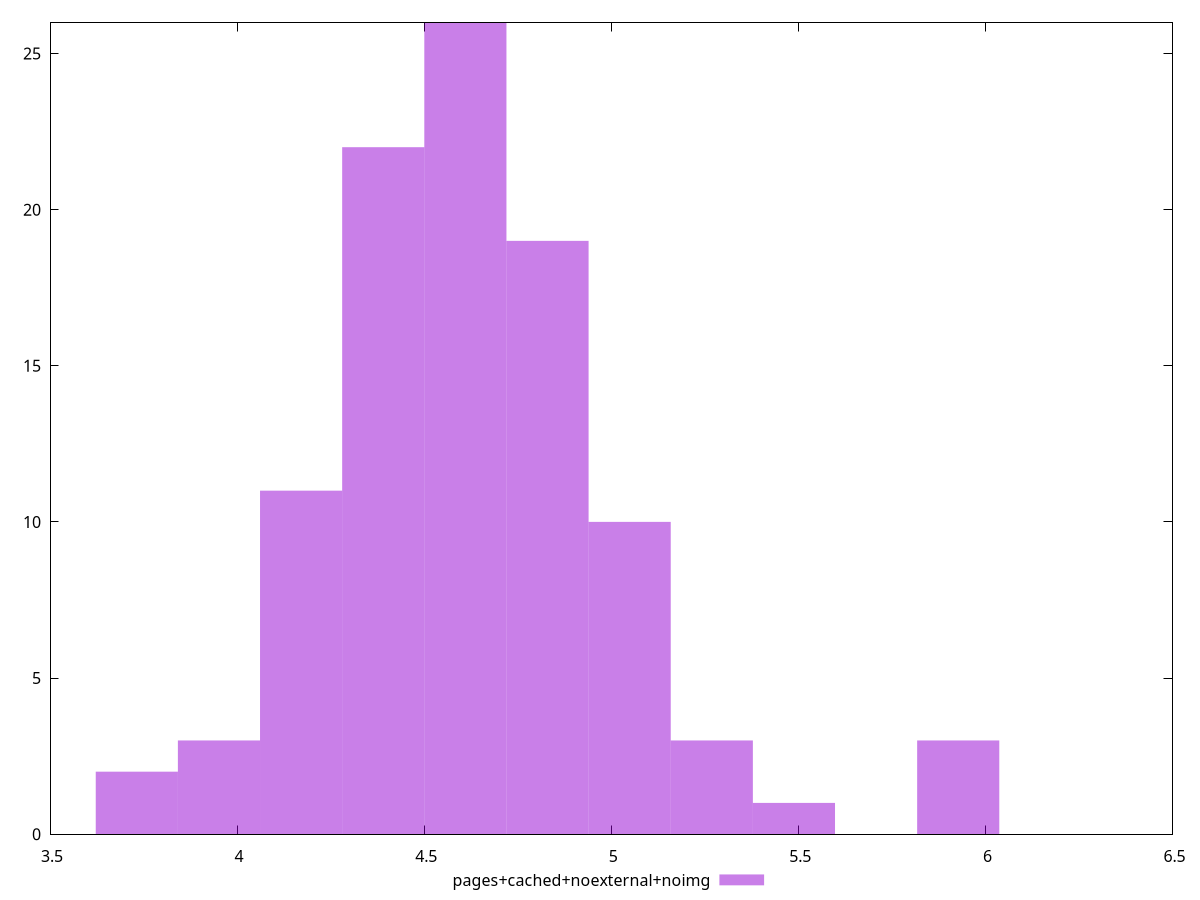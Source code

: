 $_pagesCachedNoexternalNoimg <<EOF
4.82967716439987 19
4.171084823799887 11
4.610146384199876 26
3.9515540435998937 3
5.268738724799858 3
4.390615603999882 22
3.7320232633998995 2
5.049207944599864 10
5.92733106539984 3
5.488269504999852 1
EOF
set key outside below
set terminal pngcairo
set output "report_00005_2020-11-02T22-26-11.212Z/network-server-latency/pages+cached+noexternal+noimg//raw_hist.png"
set yrange [0:26]
set boxwidth 0.21953078019999409
set style fill transparent solid 0.5 noborder
plot $_pagesCachedNoexternalNoimg title "pages+cached+noexternal+noimg" with boxes ,